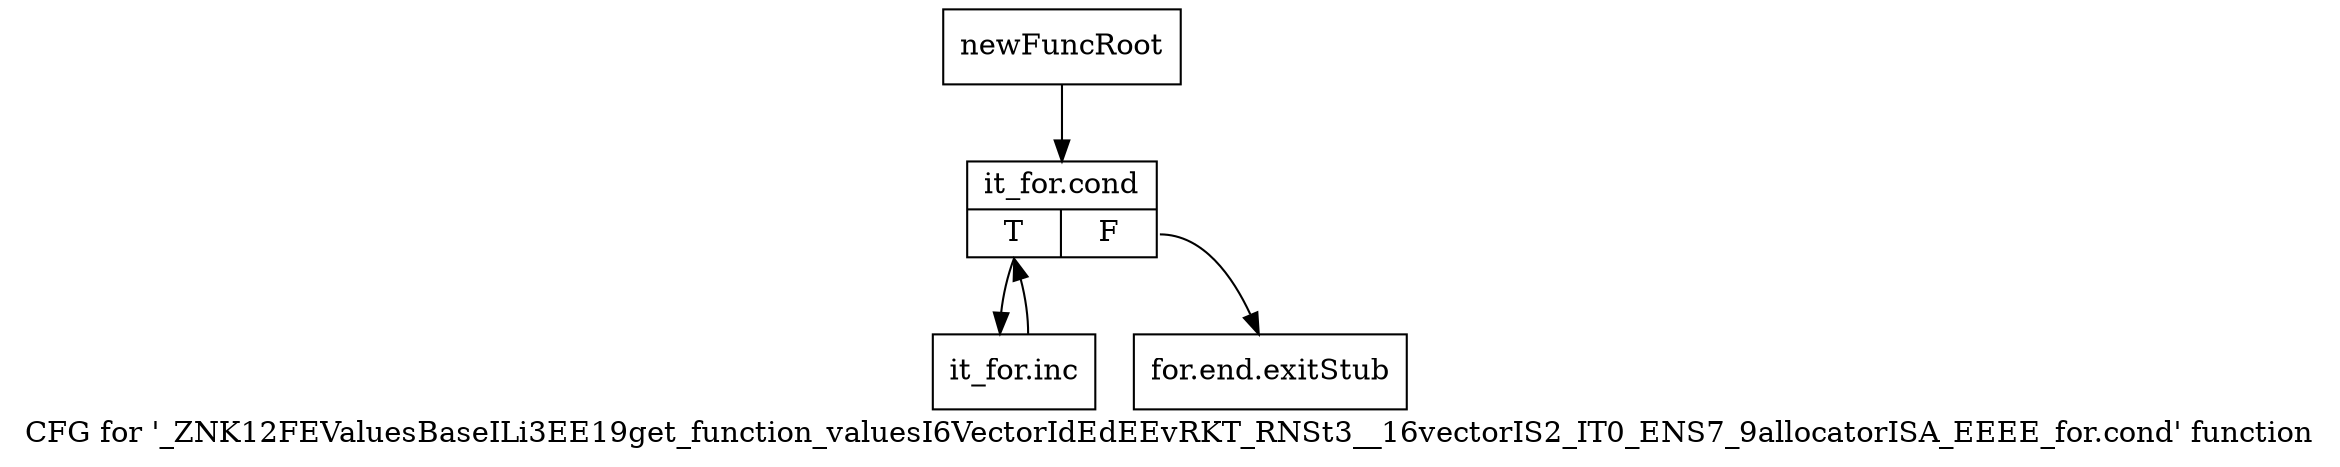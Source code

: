 digraph "CFG for '_ZNK12FEValuesBaseILi3EE19get_function_valuesI6VectorIdEdEEvRKT_RNSt3__16vectorIS2_IT0_ENS7_9allocatorISA_EEEE_for.cond' function" {
	label="CFG for '_ZNK12FEValuesBaseILi3EE19get_function_valuesI6VectorIdEdEEvRKT_RNSt3__16vectorIS2_IT0_ENS7_9allocatorISA_EEEE_for.cond' function";

	Node0x924ecb0 [shape=record,label="{newFuncRoot}"];
	Node0x924ecb0 -> Node0x924f190;
	Node0x924f140 [shape=record,label="{for.end.exitStub}"];
	Node0x924f190 [shape=record,label="{it_for.cond|{<s0>T|<s1>F}}"];
	Node0x924f190:s0 -> Node0x924f1e0;
	Node0x924f190:s1 -> Node0x924f140;
	Node0x924f1e0 [shape=record,label="{it_for.inc}"];
	Node0x924f1e0 -> Node0x924f190;
}
